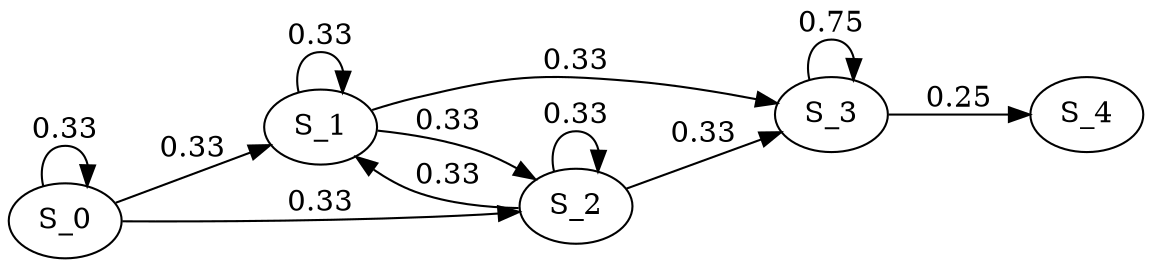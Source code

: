     digraph G2 {
      graph [mindist=0.5];
      rankdir=LR;
      S_0 -> S_0 [label="0.33"];
      S_0 -> S_1 [label="0.33"];
      S_0 -> S_2 [label="0.33"];
      S_1 -> S_1 [label="0.33"];
      S_1 -> S_2 [label="0.33"];
      S_1 -> S_3 [label="0.33"];
      S_2 -> S_1 [label="0.33"];
      S_2 -> S_2 [label="0.33"];
      S_2 -> S_3 [label="0.33"];
      S_3 -> S_3 [label="0.75"];
      S_3 -> S_4 [label="0.25"];
   }
    
